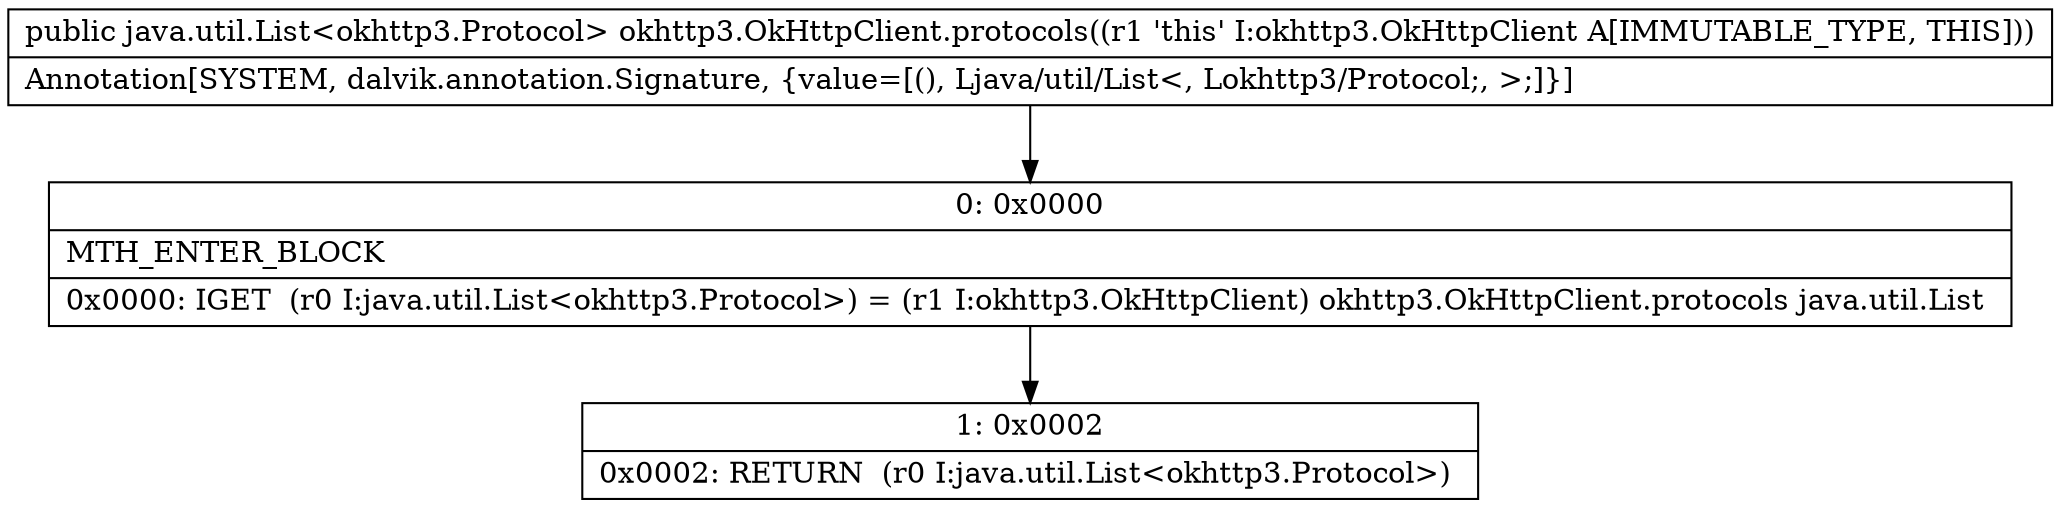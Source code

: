 digraph "CFG forokhttp3.OkHttpClient.protocols()Ljava\/util\/List;" {
Node_0 [shape=record,label="{0\:\ 0x0000|MTH_ENTER_BLOCK\l|0x0000: IGET  (r0 I:java.util.List\<okhttp3.Protocol\>) = (r1 I:okhttp3.OkHttpClient) okhttp3.OkHttpClient.protocols java.util.List \l}"];
Node_1 [shape=record,label="{1\:\ 0x0002|0x0002: RETURN  (r0 I:java.util.List\<okhttp3.Protocol\>) \l}"];
MethodNode[shape=record,label="{public java.util.List\<okhttp3.Protocol\> okhttp3.OkHttpClient.protocols((r1 'this' I:okhttp3.OkHttpClient A[IMMUTABLE_TYPE, THIS]))  | Annotation[SYSTEM, dalvik.annotation.Signature, \{value=[(), Ljava\/util\/List\<, Lokhttp3\/Protocol;, \>;]\}]\l}"];
MethodNode -> Node_0;
Node_0 -> Node_1;
}

